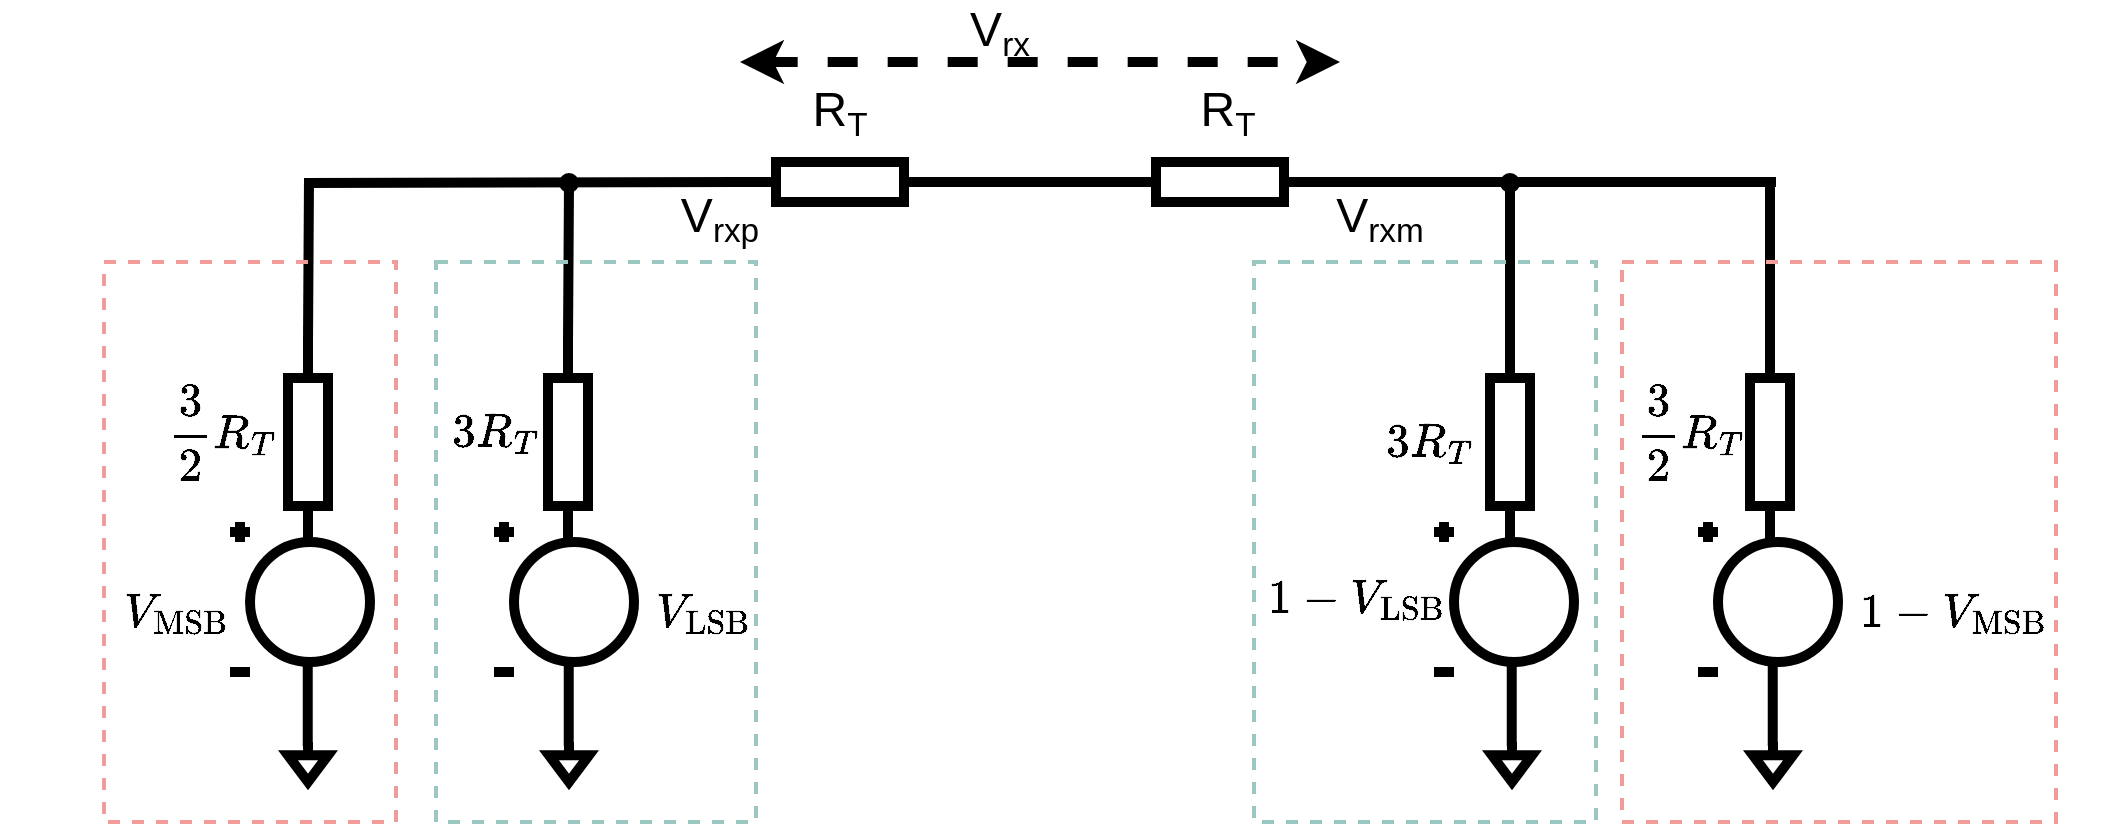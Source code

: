 <mxfile version="20.0.4" type="device"><diagram id="6QQlb1I65c49WgBTpUpv" name="Page-1"><mxGraphModel dx="2035" dy="623" grid="1" gridSize="10" guides="1" tooltips="1" connect="1" arrows="1" fold="1" page="1" pageScale="1" pageWidth="850" pageHeight="1100" math="1" shadow="0"><root><mxCell id="0"/><mxCell id="1" parent="0"/><mxCell id="SA6UHs4Svy6gIb4D_fUU-4" value="" style="pointerEvents=1;verticalLabelPosition=bottom;shadow=0;dashed=0;align=center;html=1;verticalAlign=top;shape=mxgraph.electrical.resistors.resistor_1;direction=south;strokeWidth=5;" parent="1" vertex="1"><mxGeometry x="176" y="440" width="20" height="100" as="geometry"/></mxCell><mxCell id="_2ZI8IDyOnIZF4T-m0N9-2" style="edgeStyle=orthogonalEdgeStyle;rounded=0;orthogonalLoop=1;jettySize=auto;html=1;exitX=0;exitY=0.5;exitDx=0;exitDy=0;exitPerimeter=0;endArrow=none;endFill=0;strokeWidth=5;" edge="1" parent="1" source="SA6UHs4Svy6gIb4D_fUU-8" target="SA6UHs4Svy6gIb4D_fUU-9"><mxGeometry relative="1" as="geometry"/></mxCell><mxCell id="SA6UHs4Svy6gIb4D_fUU-8" value="" style="pointerEvents=1;verticalLabelPosition=bottom;shadow=0;dashed=0;align=center;html=1;verticalAlign=top;shape=mxgraph.electrical.resistors.resistor_1;direction=west;strokeWidth=5;" parent="1" vertex="1"><mxGeometry x="272" y="350" width="100" height="20" as="geometry"/></mxCell><mxCell id="SA6UHs4Svy6gIb4D_fUU-9" value="" style="pointerEvents=1;verticalLabelPosition=bottom;shadow=0;dashed=0;align=center;html=1;verticalAlign=top;shape=mxgraph.electrical.resistors.resistor_1;direction=west;strokeWidth=5;" parent="1" vertex="1"><mxGeometry x="462" y="350" width="100" height="20" as="geometry"/></mxCell><mxCell id="SA6UHs4Svy6gIb4D_fUU-10" value="" style="endArrow=none;html=1;rounded=0;exitX=0;exitY=0.5;exitDx=0;exitDy=0;exitPerimeter=0;strokeWidth=5;" parent="1" source="SA6UHs4Svy6gIb4D_fUU-4" edge="1" target="SA6UHs4Svy6gIb4D_fUU-28"><mxGeometry width="50" height="50" relative="1" as="geometry"><mxPoint x="136" y="310" as="sourcePoint"/><mxPoint x="186" y="260" as="targetPoint"/></mxGeometry></mxCell><mxCell id="SA6UHs4Svy6gIb4D_fUU-13" value="" style="endArrow=none;html=1;rounded=0;entryX=1;entryY=0.5;entryDx=0;entryDy=0;entryPerimeter=0;strokeWidth=5;exitX=0;exitY=0.5;exitDx=0;exitDy=0;" parent="1" target="SA6UHs4Svy6gIb4D_fUU-8" edge="1"><mxGeometry width="50" height="50" relative="1" as="geometry"><mxPoint x="54" y="360.5" as="sourcePoint"/><mxPoint x="266" y="360" as="targetPoint"/></mxGeometry></mxCell><mxCell id="SA6UHs4Svy6gIb4D_fUU-14" value="" style="endArrow=none;html=1;rounded=0;strokeWidth=5;" parent="1" edge="1"><mxGeometry width="50" height="50" relative="1" as="geometry"><mxPoint x="562" y="359.99" as="sourcePoint"/><mxPoint x="790" y="360" as="targetPoint"/></mxGeometry></mxCell><mxCell id="SA6UHs4Svy6gIb4D_fUU-24" value="&lt;font style=&quot;font-size: 24px;&quot;&gt;R&lt;/font&gt;&lt;font style=&quot;font-size: 20px;&quot;&gt;&lt;sub&gt;T&lt;/sub&gt;&lt;/font&gt;" style="text;html=1;strokeColor=none;fillColor=none;align=center;verticalAlign=middle;whiteSpace=wrap;rounded=0;strokeWidth=5;" parent="1" vertex="1"><mxGeometry x="292" y="310" width="60" height="30" as="geometry"/></mxCell><mxCell id="SA6UHs4Svy6gIb4D_fUU-25" value="&lt;font style=&quot;font-size: 24px;&quot;&gt;R&lt;/font&gt;&lt;font style=&quot;font-size: 20px;&quot;&gt;&lt;sub&gt;T&lt;/sub&gt;&lt;/font&gt;" style="text;html=1;strokeColor=none;fillColor=none;align=center;verticalAlign=middle;whiteSpace=wrap;rounded=0;strokeWidth=5;" parent="1" vertex="1"><mxGeometry x="486" y="310" width="60" height="30" as="geometry"/></mxCell><mxCell id="SA6UHs4Svy6gIb4D_fUU-26" value="&lt;font style=&quot;font-size: 24px;&quot;&gt;V&lt;/font&gt;&lt;font style=&quot;font-size: 20px;&quot;&gt;&lt;sub&gt;rxp&lt;/sub&gt;&lt;/font&gt;" style="text;html=1;strokeColor=none;fillColor=none;align=center;verticalAlign=middle;whiteSpace=wrap;rounded=0;strokeWidth=5;" parent="1" vertex="1"><mxGeometry x="232" y="363" width="60" height="30" as="geometry"/></mxCell><mxCell id="SA6UHs4Svy6gIb4D_fUU-27" value="&lt;font style=&quot;font-size: 24px;&quot;&gt;V&lt;/font&gt;&lt;font style=&quot;font-size: 20px;&quot;&gt;&lt;sub&gt;rxm&lt;/sub&gt;&lt;/font&gt;" style="text;html=1;strokeColor=none;fillColor=none;align=center;verticalAlign=middle;whiteSpace=wrap;rounded=0;strokeWidth=5;" parent="1" vertex="1"><mxGeometry x="562" y="363" width="60" height="30" as="geometry"/></mxCell><mxCell id="SA6UHs4Svy6gIb4D_fUU-28" value="" style="ellipse;whiteSpace=wrap;html=1;aspect=fixed;fontSize=24;strokeWidth=5;fillColor=#000000;" parent="1" vertex="1"><mxGeometry x="184" y="358" width="5" height="5" as="geometry"/></mxCell><mxCell id="SA6UHs4Svy6gIb4D_fUU-30" value="" style="ellipse;whiteSpace=wrap;html=1;aspect=fixed;fontSize=24;strokeWidth=5;fillColor=#000000;" parent="1" vertex="1"><mxGeometry x="654.5" y="358" width="5" height="5" as="geometry"/></mxCell><mxCell id="SA6UHs4Svy6gIb4D_fUU-31" value="" style="endArrow=classic;startArrow=classic;html=1;rounded=0;fontSize=24;strokeWidth=5;dashed=1;" parent="1" edge="1"><mxGeometry width="50" height="50" relative="1" as="geometry"><mxPoint x="272" y="300" as="sourcePoint"/><mxPoint x="572" y="300" as="targetPoint"/></mxGeometry></mxCell><mxCell id="SA6UHs4Svy6gIb4D_fUU-32" value="&lt;font style=&quot;font-size: 24px;&quot;&gt;V&lt;/font&gt;&lt;font style=&quot;font-size: 20px;&quot;&gt;&lt;sub&gt;rx&lt;/sub&gt;&lt;/font&gt;" style="text;html=1;strokeColor=none;fillColor=none;align=center;verticalAlign=middle;whiteSpace=wrap;rounded=0;strokeWidth=5;" parent="1" vertex="1"><mxGeometry x="372" y="270" width="60" height="30" as="geometry"/></mxCell><mxCell id="_2ZI8IDyOnIZF4T-m0N9-4" value="" style="pointerEvents=1;verticalLabelPosition=bottom;shadow=0;dashed=0;align=center;html=1;verticalAlign=top;shape=mxgraph.electrical.resistors.resistor_1;direction=south;strokeWidth=5;" vertex="1" parent="1"><mxGeometry x="46" y="440" width="20" height="100" as="geometry"/></mxCell><mxCell id="_2ZI8IDyOnIZF4T-m0N9-5" value="" style="endArrow=none;html=1;rounded=0;exitX=0;exitY=0.5;exitDx=0;exitDy=0;exitPerimeter=0;strokeWidth=5;entryX=0.5;entryY=0;entryDx=0;entryDy=0;" edge="1" parent="1" source="_2ZI8IDyOnIZF4T-m0N9-4"><mxGeometry width="50" height="50" relative="1" as="geometry"><mxPoint x="6" y="310" as="sourcePoint"/><mxPoint x="56.5" y="358" as="targetPoint"/></mxGeometry></mxCell><mxCell id="_2ZI8IDyOnIZF4T-m0N9-7" value="" style="pointerEvents=1;verticalLabelPosition=bottom;shadow=0;dashed=0;align=center;html=1;verticalAlign=top;shape=mxgraph.electrical.signal_sources.signal_ground;strokeWidth=5;" vertex="1" parent="1"><mxGeometry x="46" y="640" width="20" height="20" as="geometry"/></mxCell><mxCell id="_2ZI8IDyOnIZF4T-m0N9-12" value="" style="pointerEvents=1;verticalLabelPosition=bottom;shadow=0;dashed=0;align=center;html=1;verticalAlign=top;shape=mxgraph.electrical.resistors.resistor_1;direction=south;strokeWidth=5;" vertex="1" parent="1"><mxGeometry x="777" y="440" width="20" height="100" as="geometry"/></mxCell><mxCell id="_2ZI8IDyOnIZF4T-m0N9-13" value="" style="endArrow=none;html=1;rounded=0;exitX=0;exitY=0.5;exitDx=0;exitDy=0;exitPerimeter=0;strokeWidth=5;" edge="1" parent="1" source="_2ZI8IDyOnIZF4T-m0N9-12"><mxGeometry width="50" height="50" relative="1" as="geometry"><mxPoint x="737" y="310" as="sourcePoint"/><mxPoint x="787" y="360" as="targetPoint"/></mxGeometry></mxCell><mxCell id="_2ZI8IDyOnIZF4T-m0N9-20" value="" style="pointerEvents=1;verticalLabelPosition=bottom;shadow=0;dashed=0;align=center;html=1;verticalAlign=top;shape=mxgraph.electrical.resistors.resistor_1;direction=south;strokeWidth=5;" vertex="1" parent="1"><mxGeometry x="647" y="440" width="20" height="100" as="geometry"/></mxCell><mxCell id="_2ZI8IDyOnIZF4T-m0N9-21" value="" style="endArrow=none;html=1;rounded=0;exitX=0;exitY=0.5;exitDx=0;exitDy=0;exitPerimeter=0;strokeWidth=5;" edge="1" parent="1" source="_2ZI8IDyOnIZF4T-m0N9-20"><mxGeometry width="50" height="50" relative="1" as="geometry"><mxPoint x="607" y="310" as="sourcePoint"/><mxPoint x="657" y="360" as="targetPoint"/></mxGeometry></mxCell><mxCell id="_2ZI8IDyOnIZF4T-m0N9-32" value="&lt;font style=&quot;font-size: 20px;&quot;&gt;$$\frac{3}{2}R_T$$&lt;/font&gt;" style="text;html=1;strokeColor=none;fillColor=none;align=center;verticalAlign=middle;whiteSpace=wrap;rounded=0;" vertex="1" parent="1"><mxGeometry x="-17" y="470" width="60" height="30" as="geometry"/></mxCell><mxCell id="_2ZI8IDyOnIZF4T-m0N9-33" value="&lt;font style=&quot;font-size: 20px;&quot;&gt;$$3R_T$$&lt;/font&gt;" style="text;html=1;strokeColor=none;fillColor=none;align=center;verticalAlign=middle;whiteSpace=wrap;rounded=0;" vertex="1" parent="1"><mxGeometry x="120" y="470" width="60" height="30" as="geometry"/></mxCell><mxCell id="_2ZI8IDyOnIZF4T-m0N9-38" value="" style="rounded=0;whiteSpace=wrap;html=1;fontSize=20;fillColor=none;strokeColor=#F19C99;dashed=1;strokeWidth=2;" vertex="1" parent="1"><mxGeometry x="-46" y="400" width="146" height="280" as="geometry"/></mxCell><mxCell id="_2ZI8IDyOnIZF4T-m0N9-39" value="" style="rounded=0;whiteSpace=wrap;html=1;fontSize=20;fillColor=none;strokeColor=#9AC7BF;dashed=1;strokeWidth=2;" vertex="1" parent="1"><mxGeometry x="120" y="400" width="160" height="280" as="geometry"/></mxCell><mxCell id="_2ZI8IDyOnIZF4T-m0N9-49" value="&lt;font style=&quot;font-size: 20px;&quot;&gt;$$3R_T$$&lt;/font&gt;" style="text;html=1;strokeColor=none;fillColor=none;align=center;verticalAlign=middle;whiteSpace=wrap;rounded=0;" vertex="1" parent="1"><mxGeometry x="587" y="475" width="60" height="30" as="geometry"/></mxCell><mxCell id="_2ZI8IDyOnIZF4T-m0N9-50" value="&lt;font style=&quot;font-size: 20px;&quot;&gt;$$\frac{3}{2}R_T$$&lt;/font&gt;" style="text;html=1;strokeColor=none;fillColor=none;align=center;verticalAlign=middle;whiteSpace=wrap;rounded=0;" vertex="1" parent="1"><mxGeometry x="717" y="470" width="60" height="30" as="geometry"/></mxCell><mxCell id="_2ZI8IDyOnIZF4T-m0N9-51" value="" style="pointerEvents=1;verticalLabelPosition=bottom;shadow=0;dashed=0;align=center;html=1;verticalAlign=top;shape=mxgraph.electrical.signal_sources.dc_source_1;fontSize=15;fontColor=#67AB9F;strokeColor=#000000;strokeWidth=5;fillColor=none;" vertex="1" parent="1"><mxGeometry x="17" y="530" width="70" height="75" as="geometry"/></mxCell><mxCell id="_2ZI8IDyOnIZF4T-m0N9-52" value="" style="pointerEvents=1;verticalLabelPosition=bottom;shadow=0;dashed=0;align=center;html=1;verticalAlign=top;shape=mxgraph.electrical.signal_sources.dc_source_1;fontSize=15;fontColor=#67AB9F;strokeColor=#000000;strokeWidth=5;fillColor=none;" vertex="1" parent="1"><mxGeometry x="149" y="530" width="70" height="75" as="geometry"/></mxCell><mxCell id="_2ZI8IDyOnIZF4T-m0N9-53" value="" style="endArrow=none;html=1;rounded=0;fontSize=15;fontColor=#67AB9F;strokeWidth=5;" edge="1" parent="1"><mxGeometry width="50" height="50" relative="1" as="geometry"><mxPoint x="55.87" y="642" as="sourcePoint"/><mxPoint x="55.87" y="602" as="targetPoint"/></mxGeometry></mxCell><mxCell id="_2ZI8IDyOnIZF4T-m0N9-54" value="" style="pointerEvents=1;verticalLabelPosition=bottom;shadow=0;dashed=0;align=center;html=1;verticalAlign=top;shape=mxgraph.electrical.signal_sources.signal_ground;strokeWidth=5;" vertex="1" parent="1"><mxGeometry x="176.5" y="640" width="20" height="20" as="geometry"/></mxCell><mxCell id="_2ZI8IDyOnIZF4T-m0N9-55" value="" style="endArrow=none;html=1;rounded=0;fontSize=15;fontColor=#67AB9F;strokeWidth=5;" edge="1" parent="1"><mxGeometry width="50" height="50" relative="1" as="geometry"><mxPoint x="186.37" y="642" as="sourcePoint"/><mxPoint x="186.37" y="602" as="targetPoint"/></mxGeometry></mxCell><mxCell id="_2ZI8IDyOnIZF4T-m0N9-56" value="" style="pointerEvents=1;verticalLabelPosition=bottom;shadow=0;dashed=0;align=center;html=1;verticalAlign=top;shape=mxgraph.electrical.signal_sources.signal_ground;strokeWidth=5;" vertex="1" parent="1"><mxGeometry x="648" y="640" width="20" height="20" as="geometry"/></mxCell><mxCell id="_2ZI8IDyOnIZF4T-m0N9-57" value="" style="pointerEvents=1;verticalLabelPosition=bottom;shadow=0;dashed=0;align=center;html=1;verticalAlign=top;shape=mxgraph.electrical.signal_sources.dc_source_1;fontSize=15;fontColor=#67AB9F;strokeColor=#000000;strokeWidth=5;fillColor=none;" vertex="1" parent="1"><mxGeometry x="619" y="530" width="70" height="75" as="geometry"/></mxCell><mxCell id="_2ZI8IDyOnIZF4T-m0N9-58" value="" style="pointerEvents=1;verticalLabelPosition=bottom;shadow=0;dashed=0;align=center;html=1;verticalAlign=top;shape=mxgraph.electrical.signal_sources.dc_source_1;fontSize=15;fontColor=#67AB9F;strokeColor=#000000;strokeWidth=5;fillColor=none;" vertex="1" parent="1"><mxGeometry x="751" y="530" width="70" height="75" as="geometry"/></mxCell><mxCell id="_2ZI8IDyOnIZF4T-m0N9-59" value="" style="endArrow=none;html=1;rounded=0;fontSize=15;fontColor=#67AB9F;strokeWidth=5;" edge="1" parent="1"><mxGeometry width="50" height="50" relative="1" as="geometry"><mxPoint x="657.87" y="642" as="sourcePoint"/><mxPoint x="657.87" y="602" as="targetPoint"/></mxGeometry></mxCell><mxCell id="_2ZI8IDyOnIZF4T-m0N9-60" value="" style="pointerEvents=1;verticalLabelPosition=bottom;shadow=0;dashed=0;align=center;html=1;verticalAlign=top;shape=mxgraph.electrical.signal_sources.signal_ground;strokeWidth=5;" vertex="1" parent="1"><mxGeometry x="778.5" y="640" width="20" height="20" as="geometry"/></mxCell><mxCell id="_2ZI8IDyOnIZF4T-m0N9-61" value="" style="endArrow=none;html=1;rounded=0;fontSize=15;fontColor=#67AB9F;strokeWidth=5;" edge="1" parent="1"><mxGeometry width="50" height="50" relative="1" as="geometry"><mxPoint x="788.37" y="642" as="sourcePoint"/><mxPoint x="788.37" y="602" as="targetPoint"/></mxGeometry></mxCell><mxCell id="_2ZI8IDyOnIZF4T-m0N9-62" value="&lt;font style=&quot;font-size: 20px;&quot;&gt;$$V_{\text{MSB}}$$&lt;/font&gt;" style="text;html=1;strokeColor=none;fillColor=none;align=center;verticalAlign=middle;whiteSpace=wrap;rounded=0;" vertex="1" parent="1"><mxGeometry x="-48" y="560" width="77" height="30" as="geometry"/></mxCell><mxCell id="_2ZI8IDyOnIZF4T-m0N9-63" value="&lt;font style=&quot;font-size: 20px;&quot;&gt;$$V_{\text{LSB}}$$&lt;/font&gt;" style="text;html=1;strokeColor=none;fillColor=none;align=center;verticalAlign=middle;whiteSpace=wrap;rounded=0;" vertex="1" parent="1"><mxGeometry x="215" y="560" width="77" height="30" as="geometry"/></mxCell><mxCell id="_2ZI8IDyOnIZF4T-m0N9-64" value="&lt;font style=&quot;font-size: 20px;&quot;&gt;$$1-V_{\text{LSB}}$$&lt;/font&gt;" style="text;html=1;strokeColor=none;fillColor=none;align=center;verticalAlign=middle;whiteSpace=wrap;rounded=0;" vertex="1" parent="1"><mxGeometry x="542" y="552.5" width="77" height="30" as="geometry"/></mxCell><mxCell id="_2ZI8IDyOnIZF4T-m0N9-65" value="&lt;font style=&quot;font-size: 20px;&quot;&gt;$$1-V_{\text{MSB}}$$&lt;/font&gt;" style="text;html=1;strokeColor=none;fillColor=none;align=center;verticalAlign=middle;whiteSpace=wrap;rounded=0;" vertex="1" parent="1"><mxGeometry x="840" y="560" width="77" height="30" as="geometry"/></mxCell><mxCell id="_2ZI8IDyOnIZF4T-m0N9-67" value="" style="rounded=0;whiteSpace=wrap;html=1;fontSize=20;fillColor=none;strokeColor=#9AC7BF;dashed=1;strokeWidth=2;" vertex="1" parent="1"><mxGeometry x="529" y="400" width="171" height="280" as="geometry"/></mxCell><mxCell id="_2ZI8IDyOnIZF4T-m0N9-68" value="" style="rounded=0;whiteSpace=wrap;html=1;fontSize=20;fillColor=none;strokeColor=#F19C99;dashed=1;strokeWidth=2;" vertex="1" parent="1"><mxGeometry x="713" y="400" width="217" height="280" as="geometry"/></mxCell></root></mxGraphModel></diagram></mxfile>
